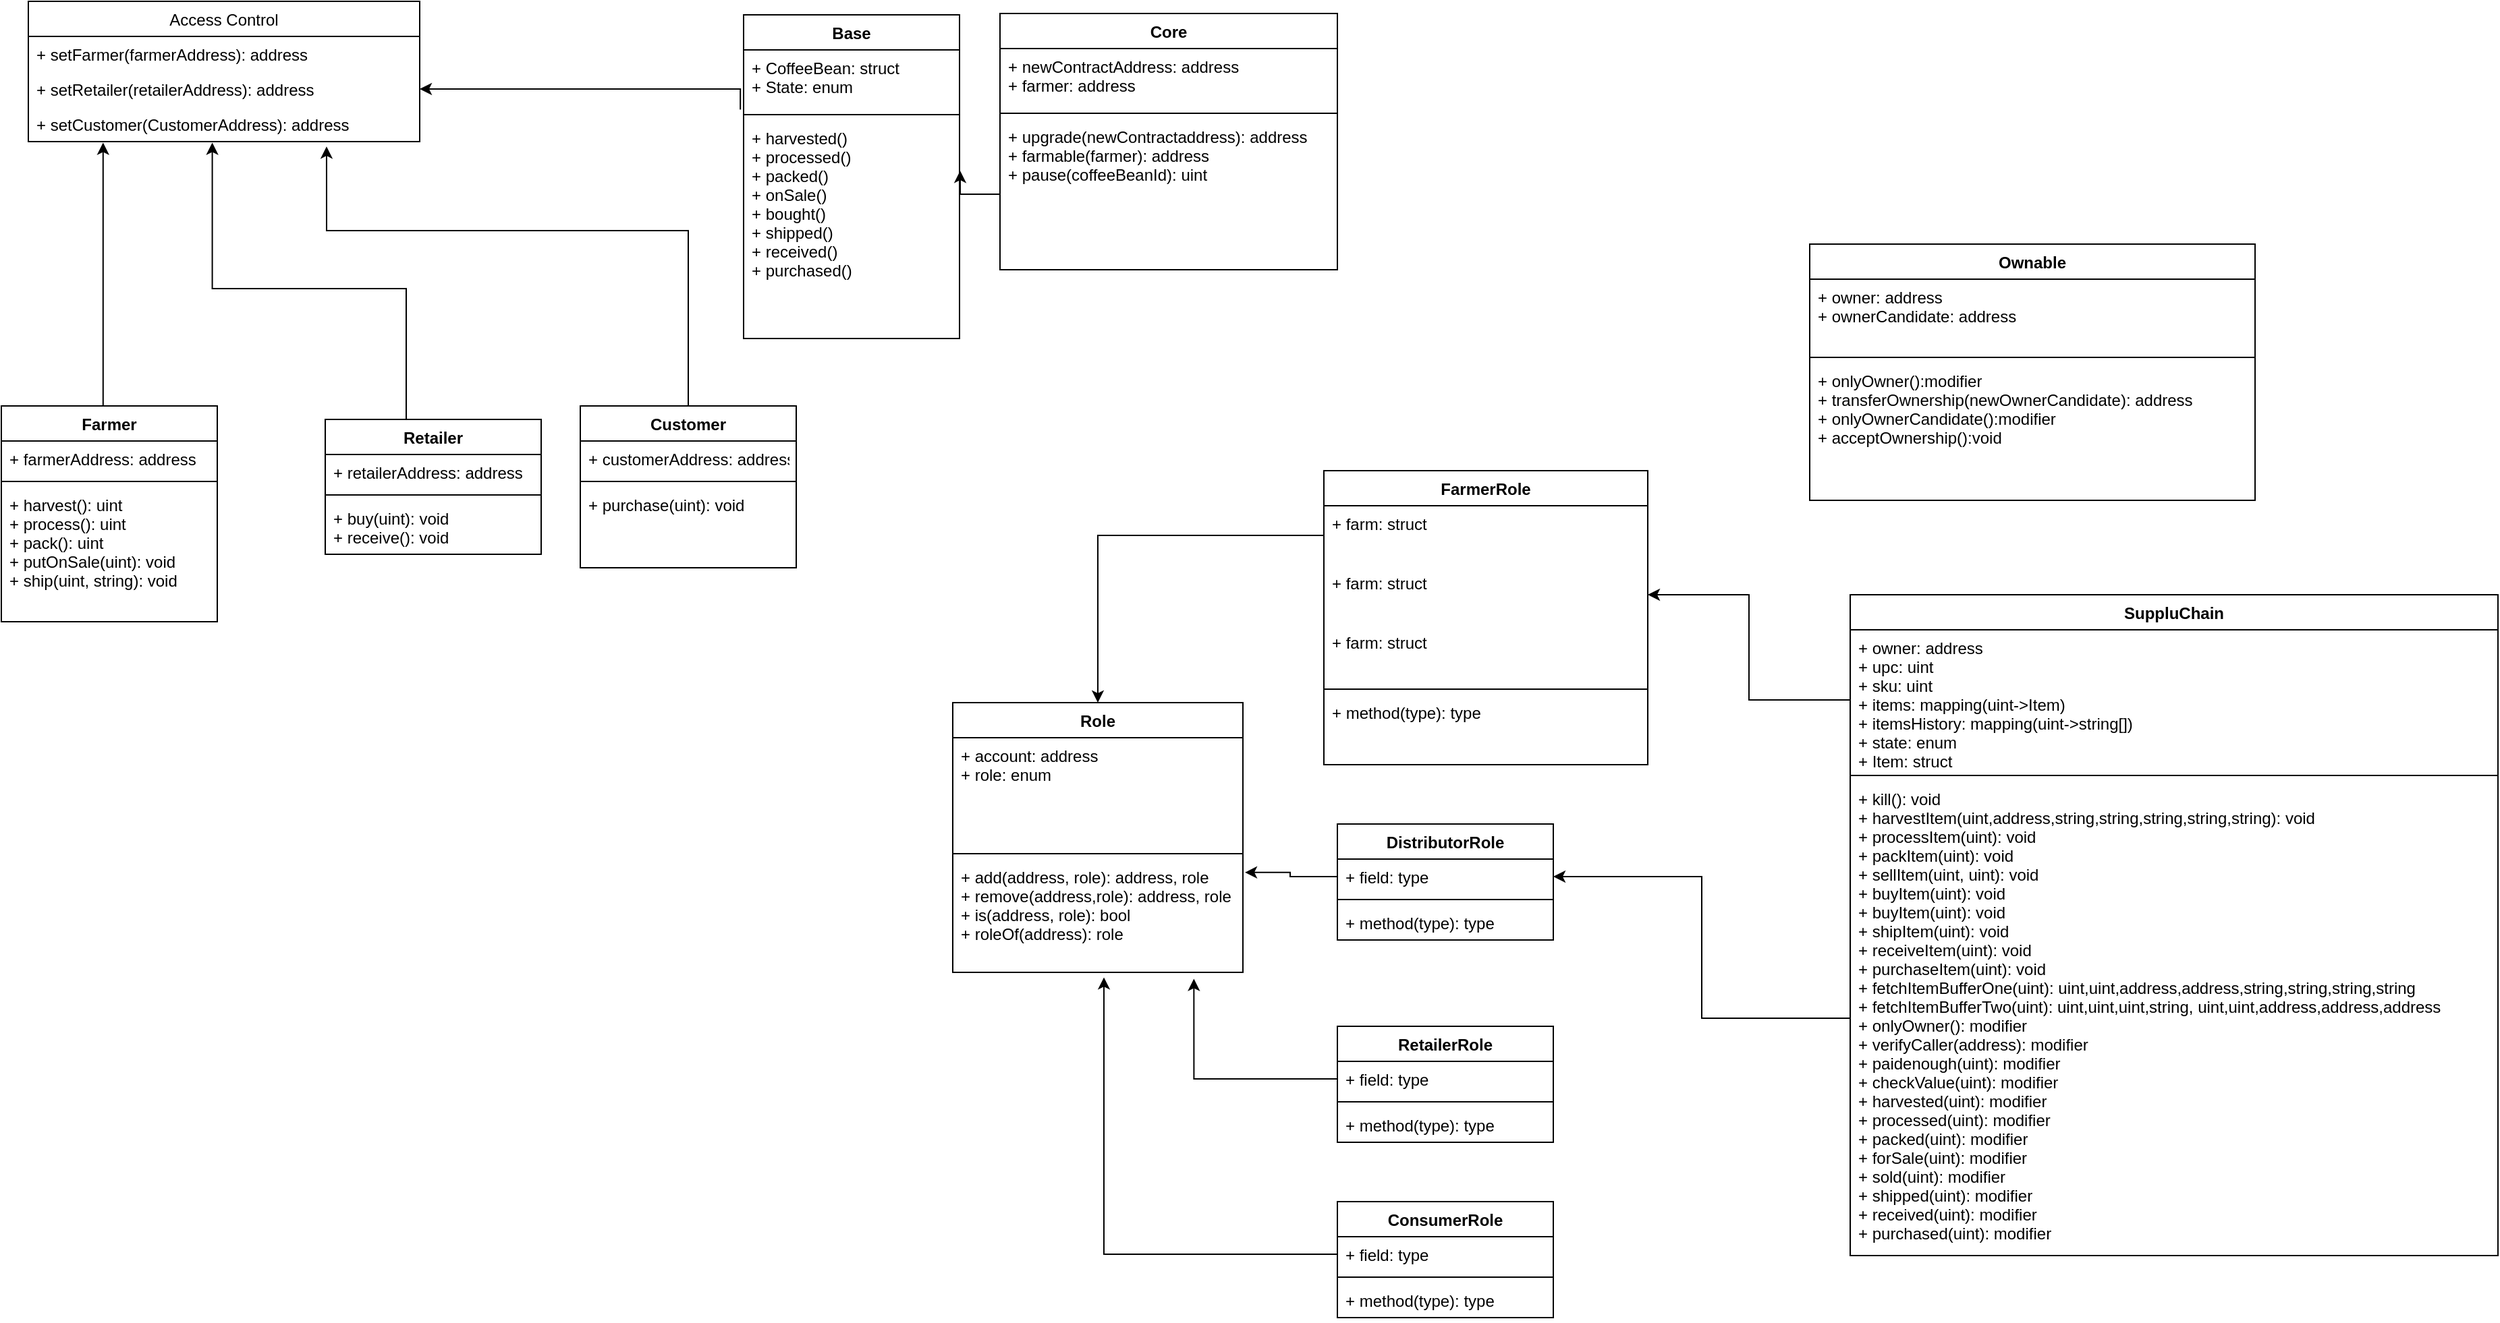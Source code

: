 <mxfile version="12.6.2" type="github">
  <diagram id="1-QwToqLwwmoLSdtNH_Y" name="Page-1">
    <mxGraphModel dx="1632" dy="388" grid="1" gridSize="10" guides="1" tooltips="1" connect="1" arrows="1" fold="1" page="1" pageScale="1" pageWidth="850" pageHeight="1100" math="0" shadow="0">
      <root>
        <mxCell id="0"/>
        <mxCell id="1" parent="0"/>
        <mxCell id="cZJW53DGWl8GTpxbofNE-18" value="Access Control" style="swimlane;fontStyle=0;childLayout=stackLayout;horizontal=1;startSize=26;fillColor=none;horizontalStack=0;resizeParent=1;resizeParentMax=0;resizeLast=0;collapsible=1;marginBottom=0;" parent="1" vertex="1">
          <mxGeometry x="-800" y="30" width="290" height="104" as="geometry"/>
        </mxCell>
        <mxCell id="cZJW53DGWl8GTpxbofNE-19" value="+ setFarmer(farmerAddress): address" style="text;strokeColor=none;fillColor=none;align=left;verticalAlign=top;spacingLeft=4;spacingRight=4;overflow=hidden;rotatable=0;points=[[0,0.5],[1,0.5]];portConstraint=eastwest;" parent="cZJW53DGWl8GTpxbofNE-18" vertex="1">
          <mxGeometry y="26" width="290" height="26" as="geometry"/>
        </mxCell>
        <mxCell id="cZJW53DGWl8GTpxbofNE-20" value="+ setRetailer(retailerAddress): address" style="text;strokeColor=none;fillColor=none;align=left;verticalAlign=top;spacingLeft=4;spacingRight=4;overflow=hidden;rotatable=0;points=[[0,0.5],[1,0.5]];portConstraint=eastwest;" parent="cZJW53DGWl8GTpxbofNE-18" vertex="1">
          <mxGeometry y="52" width="290" height="26" as="geometry"/>
        </mxCell>
        <mxCell id="cZJW53DGWl8GTpxbofNE-21" value="+ setCustomer(CustomerAddress): address" style="text;strokeColor=none;fillColor=none;align=left;verticalAlign=top;spacingLeft=4;spacingRight=4;overflow=hidden;rotatable=0;points=[[0,0.5],[1,0.5]];portConstraint=eastwest;" parent="cZJW53DGWl8GTpxbofNE-18" vertex="1">
          <mxGeometry y="78" width="290" height="26" as="geometry"/>
        </mxCell>
        <mxCell id="cZJW53DGWl8GTpxbofNE-37" style="edgeStyle=orthogonalEdgeStyle;rounded=0;orthogonalLoop=1;jettySize=auto;html=1;entryX=0.191;entryY=1.029;entryDx=0;entryDy=0;entryPerimeter=0;exitX=0.5;exitY=0;exitDx=0;exitDy=0;" parent="1" source="cZJW53DGWl8GTpxbofNE-38" target="cZJW53DGWl8GTpxbofNE-21" edge="1">
          <mxGeometry relative="1" as="geometry">
            <mxPoint x="-690" y="341" as="sourcePoint"/>
            <Array as="points">
              <mxPoint x="-740" y="341"/>
              <mxPoint x="-745" y="341"/>
            </Array>
          </mxGeometry>
        </mxCell>
        <mxCell id="cZJW53DGWl8GTpxbofNE-35" style="edgeStyle=orthogonalEdgeStyle;rounded=0;orthogonalLoop=1;jettySize=auto;html=1;exitX=0.5;exitY=0;exitDx=0;exitDy=0;entryX=0.47;entryY=1.029;entryDx=0;entryDy=0;entryPerimeter=0;" parent="1" source="cZJW53DGWl8GTpxbofNE-46" target="cZJW53DGWl8GTpxbofNE-21" edge="1">
          <mxGeometry relative="1" as="geometry">
            <mxPoint x="-449.824" y="352.059" as="sourcePoint"/>
            <Array as="points">
              <mxPoint x="-500" y="352"/>
              <mxPoint x="-520" y="352"/>
              <mxPoint x="-520" y="243"/>
              <mxPoint x="-664" y="243"/>
            </Array>
          </mxGeometry>
        </mxCell>
        <mxCell id="cZJW53DGWl8GTpxbofNE-38" value="Farmer" style="swimlane;fontStyle=1;align=center;verticalAlign=top;childLayout=stackLayout;horizontal=1;startSize=26;horizontalStack=0;resizeParent=1;resizeParentMax=0;resizeLast=0;collapsible=1;marginBottom=0;" parent="1" vertex="1">
          <mxGeometry x="-820" y="330" width="160" height="160" as="geometry"/>
        </mxCell>
        <mxCell id="cZJW53DGWl8GTpxbofNE-39" value="+ farmerAddress: address" style="text;strokeColor=none;fillColor=none;align=left;verticalAlign=top;spacingLeft=4;spacingRight=4;overflow=hidden;rotatable=0;points=[[0,0.5],[1,0.5]];portConstraint=eastwest;" parent="cZJW53DGWl8GTpxbofNE-38" vertex="1">
          <mxGeometry y="26" width="160" height="26" as="geometry"/>
        </mxCell>
        <mxCell id="cZJW53DGWl8GTpxbofNE-40" value="" style="line;strokeWidth=1;fillColor=none;align=left;verticalAlign=middle;spacingTop=-1;spacingLeft=3;spacingRight=3;rotatable=0;labelPosition=right;points=[];portConstraint=eastwest;" parent="cZJW53DGWl8GTpxbofNE-38" vertex="1">
          <mxGeometry y="52" width="160" height="8" as="geometry"/>
        </mxCell>
        <mxCell id="cZJW53DGWl8GTpxbofNE-41" value="+ harvest(): uint&#xa;+ process(): uint&#xa;+ pack(): uint&#xa;+ putOnSale(uint): void &#xa;+ ship(uint, string): void" style="text;strokeColor=none;fillColor=none;align=left;verticalAlign=top;spacingLeft=4;spacingRight=4;overflow=hidden;rotatable=0;points=[[0,0.5],[1,0.5]];portConstraint=eastwest;" parent="cZJW53DGWl8GTpxbofNE-38" vertex="1">
          <mxGeometry y="60" width="160" height="100" as="geometry"/>
        </mxCell>
        <mxCell id="cZJW53DGWl8GTpxbofNE-54" value="" style="edgeStyle=orthogonalEdgeStyle;rounded=0;orthogonalLoop=1;jettySize=auto;html=1;entryX=0.762;entryY=1.138;entryDx=0;entryDy=0;entryPerimeter=0;exitX=0.5;exitY=0;exitDx=0;exitDy=0;" parent="1" source="cZJW53DGWl8GTpxbofNE-42" target="cZJW53DGWl8GTpxbofNE-21" edge="1">
          <mxGeometry relative="1" as="geometry">
            <mxPoint x="-200" y="272.0" as="targetPoint"/>
            <Array as="points">
              <mxPoint x="-311" y="200"/>
              <mxPoint x="-579" y="200"/>
            </Array>
          </mxGeometry>
        </mxCell>
        <mxCell id="cZJW53DGWl8GTpxbofNE-42" value="Customer" style="swimlane;fontStyle=1;align=center;verticalAlign=top;childLayout=stackLayout;horizontal=1;startSize=26;horizontalStack=0;resizeParent=1;resizeParentMax=0;resizeLast=0;collapsible=1;marginBottom=0;" parent="1" vertex="1">
          <mxGeometry x="-391" y="330" width="160" height="120" as="geometry"/>
        </mxCell>
        <mxCell id="cZJW53DGWl8GTpxbofNE-43" value="+ customerAddress: address" style="text;strokeColor=none;fillColor=none;align=left;verticalAlign=top;spacingLeft=4;spacingRight=4;overflow=hidden;rotatable=0;points=[[0,0.5],[1,0.5]];portConstraint=eastwest;" parent="cZJW53DGWl8GTpxbofNE-42" vertex="1">
          <mxGeometry y="26" width="160" height="26" as="geometry"/>
        </mxCell>
        <mxCell id="cZJW53DGWl8GTpxbofNE-44" value="" style="line;strokeWidth=1;fillColor=none;align=left;verticalAlign=middle;spacingTop=-1;spacingLeft=3;spacingRight=3;rotatable=0;labelPosition=right;points=[];portConstraint=eastwest;" parent="cZJW53DGWl8GTpxbofNE-42" vertex="1">
          <mxGeometry y="52" width="160" height="8" as="geometry"/>
        </mxCell>
        <mxCell id="cZJW53DGWl8GTpxbofNE-45" value="+ purchase(uint): void" style="text;strokeColor=none;fillColor=none;align=left;verticalAlign=top;spacingLeft=4;spacingRight=4;overflow=hidden;rotatable=0;points=[[0,0.5],[1,0.5]];portConstraint=eastwest;" parent="cZJW53DGWl8GTpxbofNE-42" vertex="1">
          <mxGeometry y="60" width="160" height="60" as="geometry"/>
        </mxCell>
        <mxCell id="cZJW53DGWl8GTpxbofNE-46" value="Retailer" style="swimlane;fontStyle=1;align=center;verticalAlign=top;childLayout=stackLayout;horizontal=1;startSize=26;horizontalStack=0;resizeParent=1;resizeParentMax=0;resizeLast=0;collapsible=1;marginBottom=0;" parent="1" vertex="1">
          <mxGeometry x="-580" y="340" width="160" height="100" as="geometry"/>
        </mxCell>
        <mxCell id="cZJW53DGWl8GTpxbofNE-47" value="+ retailerAddress: address" style="text;strokeColor=none;fillColor=none;align=left;verticalAlign=top;spacingLeft=4;spacingRight=4;overflow=hidden;rotatable=0;points=[[0,0.5],[1,0.5]];portConstraint=eastwest;" parent="cZJW53DGWl8GTpxbofNE-46" vertex="1">
          <mxGeometry y="26" width="160" height="26" as="geometry"/>
        </mxCell>
        <mxCell id="cZJW53DGWl8GTpxbofNE-48" value="" style="line;strokeWidth=1;fillColor=none;align=left;verticalAlign=middle;spacingTop=-1;spacingLeft=3;spacingRight=3;rotatable=0;labelPosition=right;points=[];portConstraint=eastwest;" parent="cZJW53DGWl8GTpxbofNE-46" vertex="1">
          <mxGeometry y="52" width="160" height="8" as="geometry"/>
        </mxCell>
        <mxCell id="cZJW53DGWl8GTpxbofNE-49" value="+ buy(uint): void&#xa;+ receive(): void" style="text;strokeColor=none;fillColor=none;align=left;verticalAlign=top;spacingLeft=4;spacingRight=4;overflow=hidden;rotatable=0;points=[[0,0.5],[1,0.5]];portConstraint=eastwest;" parent="cZJW53DGWl8GTpxbofNE-46" vertex="1">
          <mxGeometry y="60" width="160" height="40" as="geometry"/>
        </mxCell>
        <mxCell id="cZJW53DGWl8GTpxbofNE-55" value="Base" style="swimlane;fontStyle=1;align=center;verticalAlign=top;childLayout=stackLayout;horizontal=1;startSize=26;horizontalStack=0;resizeParent=1;resizeParentMax=0;resizeLast=0;collapsible=1;marginBottom=0;" parent="1" vertex="1">
          <mxGeometry x="-270" y="40" width="160" height="240" as="geometry"/>
        </mxCell>
        <mxCell id="cZJW53DGWl8GTpxbofNE-56" value="+ CoffeeBean: struct&#xa;+ State: enum" style="text;strokeColor=none;fillColor=none;align=left;verticalAlign=top;spacingLeft=4;spacingRight=4;overflow=hidden;rotatable=0;points=[[0,0.5],[1,0.5]];portConstraint=eastwest;" parent="cZJW53DGWl8GTpxbofNE-55" vertex="1">
          <mxGeometry y="26" width="160" height="44" as="geometry"/>
        </mxCell>
        <mxCell id="cZJW53DGWl8GTpxbofNE-57" value="" style="line;strokeWidth=1;fillColor=none;align=left;verticalAlign=middle;spacingTop=-1;spacingLeft=3;spacingRight=3;rotatable=0;labelPosition=right;points=[];portConstraint=eastwest;" parent="cZJW53DGWl8GTpxbofNE-55" vertex="1">
          <mxGeometry y="70" width="160" height="8" as="geometry"/>
        </mxCell>
        <mxCell id="cZJW53DGWl8GTpxbofNE-58" value="+ harvested()&#xa;+ processed()&#xa;+ packed()&#xa;+ onSale()&#xa;+ bought()&#xa;+ shipped()&#xa;+ received()&#xa;+ purchased()" style="text;strokeColor=none;fillColor=none;align=left;verticalAlign=top;spacingLeft=4;spacingRight=4;overflow=hidden;rotatable=0;points=[[0,0.5],[1,0.5]];portConstraint=eastwest;" parent="cZJW53DGWl8GTpxbofNE-55" vertex="1">
          <mxGeometry y="78" width="160" height="162" as="geometry"/>
        </mxCell>
        <mxCell id="cZJW53DGWl8GTpxbofNE-59" value="Core" style="swimlane;fontStyle=1;align=center;verticalAlign=top;childLayout=stackLayout;horizontal=1;startSize=26;horizontalStack=0;resizeParent=1;resizeParentMax=0;resizeLast=0;collapsible=1;marginBottom=0;" parent="1" vertex="1">
          <mxGeometry x="-80" y="39" width="250" height="190" as="geometry"/>
        </mxCell>
        <mxCell id="cZJW53DGWl8GTpxbofNE-60" value="+ newContractAddress: address&#xa;+ farmer: address" style="text;strokeColor=none;fillColor=none;align=left;verticalAlign=top;spacingLeft=4;spacingRight=4;overflow=hidden;rotatable=0;points=[[0,0.5],[1,0.5]];portConstraint=eastwest;" parent="cZJW53DGWl8GTpxbofNE-59" vertex="1">
          <mxGeometry y="26" width="250" height="44" as="geometry"/>
        </mxCell>
        <mxCell id="cZJW53DGWl8GTpxbofNE-61" value="" style="line;strokeWidth=1;fillColor=none;align=left;verticalAlign=middle;spacingTop=-1;spacingLeft=3;spacingRight=3;rotatable=0;labelPosition=right;points=[];portConstraint=eastwest;" parent="cZJW53DGWl8GTpxbofNE-59" vertex="1">
          <mxGeometry y="70" width="250" height="8" as="geometry"/>
        </mxCell>
        <mxCell id="cZJW53DGWl8GTpxbofNE-62" value="+ upgrade(newContractaddress): address&#xa;+ farmable(farmer): address&#xa;+ pause(coffeeBeanId): uint" style="text;strokeColor=none;fillColor=none;align=left;verticalAlign=top;spacingLeft=4;spacingRight=4;overflow=hidden;rotatable=0;points=[[0,0.5],[1,0.5]];portConstraint=eastwest;" parent="cZJW53DGWl8GTpxbofNE-59" vertex="1">
          <mxGeometry y="78" width="250" height="112" as="geometry"/>
        </mxCell>
        <mxCell id="cZJW53DGWl8GTpxbofNE-64" style="edgeStyle=orthogonalEdgeStyle;rounded=0;orthogonalLoop=1;jettySize=auto;html=1;exitX=-0.015;exitY=1.005;exitDx=0;exitDy=0;entryX=1;entryY=0.5;entryDx=0;entryDy=0;exitPerimeter=0;" parent="1" source="cZJW53DGWl8GTpxbofNE-56" target="cZJW53DGWl8GTpxbofNE-20" edge="1">
          <mxGeometry relative="1" as="geometry">
            <Array as="points">
              <mxPoint x="-272" y="95"/>
            </Array>
          </mxGeometry>
        </mxCell>
        <mxCell id="cZJW53DGWl8GTpxbofNE-67" style="edgeStyle=orthogonalEdgeStyle;rounded=0;orthogonalLoop=1;jettySize=auto;html=1;exitX=0;exitY=0.5;exitDx=0;exitDy=0;entryX=1.003;entryY=0.232;entryDx=0;entryDy=0;entryPerimeter=0;" parent="1" source="cZJW53DGWl8GTpxbofNE-62" target="cZJW53DGWl8GTpxbofNE-58" edge="1">
          <mxGeometry relative="1" as="geometry"/>
        </mxCell>
        <mxCell id="cZJW53DGWl8GTpxbofNE-68" value="SuppluChain" style="swimlane;fontStyle=1;align=center;verticalAlign=top;childLayout=stackLayout;horizontal=1;startSize=26;horizontalStack=0;resizeParent=1;resizeParentMax=0;resizeLast=0;collapsible=1;marginBottom=0;" parent="1" vertex="1">
          <mxGeometry x="550" y="470" width="480" height="490" as="geometry"/>
        </mxCell>
        <mxCell id="cZJW53DGWl8GTpxbofNE-69" value="+ owner: address&#xa;+ upc: uint&#xa;+ sku: uint&#xa;+ items: mapping(uint-&gt;Item)&#xa;+ itemsHistory: mapping(uint-&gt;string[])&#xa;+ state: enum&#xa;+ Item: struct" style="text;strokeColor=none;fillColor=none;align=left;verticalAlign=top;spacingLeft=4;spacingRight=4;overflow=hidden;rotatable=0;points=[[0,0.5],[1,0.5]];portConstraint=eastwest;" parent="cZJW53DGWl8GTpxbofNE-68" vertex="1">
          <mxGeometry y="26" width="480" height="104" as="geometry"/>
        </mxCell>
        <mxCell id="cZJW53DGWl8GTpxbofNE-70" value="" style="line;strokeWidth=1;fillColor=none;align=left;verticalAlign=middle;spacingTop=-1;spacingLeft=3;spacingRight=3;rotatable=0;labelPosition=right;points=[];portConstraint=eastwest;" parent="cZJW53DGWl8GTpxbofNE-68" vertex="1">
          <mxGeometry y="130" width="480" height="8" as="geometry"/>
        </mxCell>
        <mxCell id="cZJW53DGWl8GTpxbofNE-71" value="+ kill(): void&#xa;+ harvestItem(uint,address,string,string,string,string,string): void&#xa;+ processItem(uint): void&#xa;+ packItem(uint): void&#xa;+ sellItem(uint, uint): void&#xa;+ buyItem(uint): void&#xa;+ buyItem(uint): void&#xa;+ shipItem(uint): void&#xa;+ receiveItem(uint): void&#xa;+ purchaseItem(uint): void&#xa;+ fetchItemBufferOne(uint): uint,uint,address,address,string,string,string,string&#xa;+ fetchItemBufferTwo(uint): uint,uint,uint,string, uint,uint,address,address,address&#xa;+ onlyOwner(): modifier&#xa;+ verifyCaller(address): modifier&#xa;+ paidenough(uint): modifier&#xa;+ checkValue(uint): modifier&#xa;+ harvested(uint): modifier&#xa;+ processed(uint): modifier&#xa;+ packed(uint): modifier&#xa;+ forSale(uint): modifier&#xa;+ sold(uint): modifier&#xa;+ shipped(uint): modifier&#xa;+ received(uint): modifier&#xa;+ purchased(uint): modifier&#xa;" style="text;strokeColor=none;fillColor=none;align=left;verticalAlign=top;spacingLeft=4;spacingRight=4;overflow=hidden;rotatable=0;points=[[0,0.5],[1,0.5]];portConstraint=eastwest;" parent="cZJW53DGWl8GTpxbofNE-68" vertex="1">
          <mxGeometry y="138" width="480" height="352" as="geometry"/>
        </mxCell>
        <mxCell id="cZJW53DGWl8GTpxbofNE-72" value="Ownable" style="swimlane;fontStyle=1;align=center;verticalAlign=top;childLayout=stackLayout;horizontal=1;startSize=26;horizontalStack=0;resizeParent=1;resizeParentMax=0;resizeLast=0;collapsible=1;marginBottom=0;" parent="1" vertex="1">
          <mxGeometry x="520" y="210" width="330" height="190" as="geometry"/>
        </mxCell>
        <mxCell id="cZJW53DGWl8GTpxbofNE-73" value="+ owner: address&#xa;+ ownerCandidate: address" style="text;strokeColor=none;fillColor=none;align=left;verticalAlign=top;spacingLeft=4;spacingRight=4;overflow=hidden;rotatable=0;points=[[0,0.5],[1,0.5]];portConstraint=eastwest;" parent="cZJW53DGWl8GTpxbofNE-72" vertex="1">
          <mxGeometry y="26" width="330" height="54" as="geometry"/>
        </mxCell>
        <mxCell id="cZJW53DGWl8GTpxbofNE-74" value="" style="line;strokeWidth=1;fillColor=none;align=left;verticalAlign=middle;spacingTop=-1;spacingLeft=3;spacingRight=3;rotatable=0;labelPosition=right;points=[];portConstraint=eastwest;" parent="cZJW53DGWl8GTpxbofNE-72" vertex="1">
          <mxGeometry y="80" width="330" height="8" as="geometry"/>
        </mxCell>
        <mxCell id="cZJW53DGWl8GTpxbofNE-75" value="+ onlyOwner():modifier&#xa;+ transferOwnership(newOwnerCandidate): address&#xa;+ onlyOwnerCandidate():modifier&#xa;+ acceptOwnership():void" style="text;strokeColor=none;fillColor=none;align=left;verticalAlign=top;spacingLeft=4;spacingRight=4;overflow=hidden;rotatable=0;points=[[0,0.5],[1,0.5]];portConstraint=eastwest;" parent="cZJW53DGWl8GTpxbofNE-72" vertex="1">
          <mxGeometry y="88" width="330" height="102" as="geometry"/>
        </mxCell>
        <mxCell id="cZJW53DGWl8GTpxbofNE-76" value="FarmerRole" style="swimlane;fontStyle=1;align=center;verticalAlign=top;childLayout=stackLayout;horizontal=1;startSize=26;horizontalStack=0;resizeParent=1;resizeParentMax=0;resizeLast=0;collapsible=1;marginBottom=0;" parent="1" vertex="1">
          <mxGeometry x="160" y="378" width="240" height="218" as="geometry"/>
        </mxCell>
        <mxCell id="rFHjo2UkezKKDb8SPABH-2" value="+ farm: struct" style="text;strokeColor=none;fillColor=none;align=left;verticalAlign=top;spacingLeft=4;spacingRight=4;overflow=hidden;rotatable=0;points=[[0,0.5],[1,0.5]];portConstraint=eastwest;" parent="cZJW53DGWl8GTpxbofNE-76" vertex="1">
          <mxGeometry y="26" width="240" height="44" as="geometry"/>
        </mxCell>
        <mxCell id="rFHjo2UkezKKDb8SPABH-1" value="+ farm: struct" style="text;strokeColor=none;fillColor=none;align=left;verticalAlign=top;spacingLeft=4;spacingRight=4;overflow=hidden;rotatable=0;points=[[0,0.5],[1,0.5]];portConstraint=eastwest;" parent="cZJW53DGWl8GTpxbofNE-76" vertex="1">
          <mxGeometry y="70" width="240" height="44" as="geometry"/>
        </mxCell>
        <mxCell id="cZJW53DGWl8GTpxbofNE-77" value="+ farm: struct" style="text;strokeColor=none;fillColor=none;align=left;verticalAlign=top;spacingLeft=4;spacingRight=4;overflow=hidden;rotatable=0;points=[[0,0.5],[1,0.5]];portConstraint=eastwest;" parent="cZJW53DGWl8GTpxbofNE-76" vertex="1">
          <mxGeometry y="114" width="240" height="44" as="geometry"/>
        </mxCell>
        <mxCell id="cZJW53DGWl8GTpxbofNE-78" value="" style="line;strokeWidth=1;fillColor=none;align=left;verticalAlign=middle;spacingTop=-1;spacingLeft=3;spacingRight=3;rotatable=0;labelPosition=right;points=[];portConstraint=eastwest;" parent="cZJW53DGWl8GTpxbofNE-76" vertex="1">
          <mxGeometry y="158" width="240" height="8" as="geometry"/>
        </mxCell>
        <mxCell id="cZJW53DGWl8GTpxbofNE-79" value="+ method(type): type" style="text;strokeColor=none;fillColor=none;align=left;verticalAlign=top;spacingLeft=4;spacingRight=4;overflow=hidden;rotatable=0;points=[[0,0.5],[1,0.5]];portConstraint=eastwest;" parent="cZJW53DGWl8GTpxbofNE-76" vertex="1">
          <mxGeometry y="166" width="240" height="52" as="geometry"/>
        </mxCell>
        <mxCell id="cZJW53DGWl8GTpxbofNE-80" value="DistributorRole" style="swimlane;fontStyle=1;align=center;verticalAlign=top;childLayout=stackLayout;horizontal=1;startSize=26;horizontalStack=0;resizeParent=1;resizeParentMax=0;resizeLast=0;collapsible=1;marginBottom=0;" parent="1" vertex="1">
          <mxGeometry x="170" y="640" width="160" height="86" as="geometry"/>
        </mxCell>
        <mxCell id="cZJW53DGWl8GTpxbofNE-81" value="+ field: type" style="text;strokeColor=none;fillColor=none;align=left;verticalAlign=top;spacingLeft=4;spacingRight=4;overflow=hidden;rotatable=0;points=[[0,0.5],[1,0.5]];portConstraint=eastwest;" parent="cZJW53DGWl8GTpxbofNE-80" vertex="1">
          <mxGeometry y="26" width="160" height="26" as="geometry"/>
        </mxCell>
        <mxCell id="cZJW53DGWl8GTpxbofNE-82" value="" style="line;strokeWidth=1;fillColor=none;align=left;verticalAlign=middle;spacingTop=-1;spacingLeft=3;spacingRight=3;rotatable=0;labelPosition=right;points=[];portConstraint=eastwest;" parent="cZJW53DGWl8GTpxbofNE-80" vertex="1">
          <mxGeometry y="52" width="160" height="8" as="geometry"/>
        </mxCell>
        <mxCell id="cZJW53DGWl8GTpxbofNE-83" value="+ method(type): type" style="text;strokeColor=none;fillColor=none;align=left;verticalAlign=top;spacingLeft=4;spacingRight=4;overflow=hidden;rotatable=0;points=[[0,0.5],[1,0.5]];portConstraint=eastwest;" parent="cZJW53DGWl8GTpxbofNE-80" vertex="1">
          <mxGeometry y="60" width="160" height="26" as="geometry"/>
        </mxCell>
        <mxCell id="cZJW53DGWl8GTpxbofNE-84" value="RetailerRole" style="swimlane;fontStyle=1;align=center;verticalAlign=top;childLayout=stackLayout;horizontal=1;startSize=26;horizontalStack=0;resizeParent=1;resizeParentMax=0;resizeLast=0;collapsible=1;marginBottom=0;" parent="1" vertex="1">
          <mxGeometry x="170" y="790" width="160" height="86" as="geometry"/>
        </mxCell>
        <mxCell id="cZJW53DGWl8GTpxbofNE-85" value="+ field: type" style="text;strokeColor=none;fillColor=none;align=left;verticalAlign=top;spacingLeft=4;spacingRight=4;overflow=hidden;rotatable=0;points=[[0,0.5],[1,0.5]];portConstraint=eastwest;" parent="cZJW53DGWl8GTpxbofNE-84" vertex="1">
          <mxGeometry y="26" width="160" height="26" as="geometry"/>
        </mxCell>
        <mxCell id="cZJW53DGWl8GTpxbofNE-86" value="" style="line;strokeWidth=1;fillColor=none;align=left;verticalAlign=middle;spacingTop=-1;spacingLeft=3;spacingRight=3;rotatable=0;labelPosition=right;points=[];portConstraint=eastwest;" parent="cZJW53DGWl8GTpxbofNE-84" vertex="1">
          <mxGeometry y="52" width="160" height="8" as="geometry"/>
        </mxCell>
        <mxCell id="cZJW53DGWl8GTpxbofNE-87" value="+ method(type): type" style="text;strokeColor=none;fillColor=none;align=left;verticalAlign=top;spacingLeft=4;spacingRight=4;overflow=hidden;rotatable=0;points=[[0,0.5],[1,0.5]];portConstraint=eastwest;" parent="cZJW53DGWl8GTpxbofNE-84" vertex="1">
          <mxGeometry y="60" width="160" height="26" as="geometry"/>
        </mxCell>
        <mxCell id="cZJW53DGWl8GTpxbofNE-88" value="ConsumerRole" style="swimlane;fontStyle=1;align=center;verticalAlign=top;childLayout=stackLayout;horizontal=1;startSize=26;horizontalStack=0;resizeParent=1;resizeParentMax=0;resizeLast=0;collapsible=1;marginBottom=0;" parent="1" vertex="1">
          <mxGeometry x="170" y="920" width="160" height="86" as="geometry"/>
        </mxCell>
        <mxCell id="cZJW53DGWl8GTpxbofNE-89" value="+ field: type" style="text;strokeColor=none;fillColor=none;align=left;verticalAlign=top;spacingLeft=4;spacingRight=4;overflow=hidden;rotatable=0;points=[[0,0.5],[1,0.5]];portConstraint=eastwest;" parent="cZJW53DGWl8GTpxbofNE-88" vertex="1">
          <mxGeometry y="26" width="160" height="26" as="geometry"/>
        </mxCell>
        <mxCell id="cZJW53DGWl8GTpxbofNE-90" value="" style="line;strokeWidth=1;fillColor=none;align=left;verticalAlign=middle;spacingTop=-1;spacingLeft=3;spacingRight=3;rotatable=0;labelPosition=right;points=[];portConstraint=eastwest;" parent="cZJW53DGWl8GTpxbofNE-88" vertex="1">
          <mxGeometry y="52" width="160" height="8" as="geometry"/>
        </mxCell>
        <mxCell id="cZJW53DGWl8GTpxbofNE-91" value="+ method(type): type" style="text;strokeColor=none;fillColor=none;align=left;verticalAlign=top;spacingLeft=4;spacingRight=4;overflow=hidden;rotatable=0;points=[[0,0.5],[1,0.5]];portConstraint=eastwest;" parent="cZJW53DGWl8GTpxbofNE-88" vertex="1">
          <mxGeometry y="60" width="160" height="26" as="geometry"/>
        </mxCell>
        <mxCell id="cZJW53DGWl8GTpxbofNE-92" value="Role" style="swimlane;fontStyle=1;align=center;verticalAlign=top;childLayout=stackLayout;horizontal=1;startSize=26;horizontalStack=0;resizeParent=1;resizeParentMax=0;resizeLast=0;collapsible=1;marginBottom=0;" parent="1" vertex="1">
          <mxGeometry x="-115" y="550" width="215" height="200" as="geometry"/>
        </mxCell>
        <mxCell id="cZJW53DGWl8GTpxbofNE-93" value="+ account: address&#xa;+ role: enum" style="text;strokeColor=none;fillColor=none;align=left;verticalAlign=top;spacingLeft=4;spacingRight=4;overflow=hidden;rotatable=0;points=[[0,0.5],[1,0.5]];portConstraint=eastwest;" parent="cZJW53DGWl8GTpxbofNE-92" vertex="1">
          <mxGeometry y="26" width="215" height="82" as="geometry"/>
        </mxCell>
        <mxCell id="cZJW53DGWl8GTpxbofNE-94" value="" style="line;strokeWidth=1;fillColor=none;align=left;verticalAlign=middle;spacingTop=-1;spacingLeft=3;spacingRight=3;rotatable=0;labelPosition=right;points=[];portConstraint=eastwest;" parent="cZJW53DGWl8GTpxbofNE-92" vertex="1">
          <mxGeometry y="108" width="215" height="8" as="geometry"/>
        </mxCell>
        <mxCell id="cZJW53DGWl8GTpxbofNE-95" value="+ add(address, role): address, role&#xa;+ remove(address,role): address, role&#xa;+ is(address, role): bool&#xa;+ roleOf(address): role" style="text;strokeColor=none;fillColor=none;align=left;verticalAlign=top;spacingLeft=4;spacingRight=4;overflow=hidden;rotatable=0;points=[[0,0.5],[1,0.5]];portConstraint=eastwest;" parent="cZJW53DGWl8GTpxbofNE-92" vertex="1">
          <mxGeometry y="116" width="215" height="84" as="geometry"/>
        </mxCell>
        <mxCell id="rFHjo2UkezKKDb8SPABH-3" style="edgeStyle=orthogonalEdgeStyle;rounded=0;orthogonalLoop=1;jettySize=auto;html=1;entryX=0.5;entryY=0;entryDx=0;entryDy=0;" parent="1" source="rFHjo2UkezKKDb8SPABH-2" target="cZJW53DGWl8GTpxbofNE-92" edge="1">
          <mxGeometry relative="1" as="geometry"/>
        </mxCell>
        <mxCell id="rFHjo2UkezKKDb8SPABH-4" style="edgeStyle=orthogonalEdgeStyle;rounded=0;orthogonalLoop=1;jettySize=auto;html=1;exitX=0;exitY=0.5;exitDx=0;exitDy=0;entryX=1.007;entryY=0.118;entryDx=0;entryDy=0;entryPerimeter=0;" parent="1" source="cZJW53DGWl8GTpxbofNE-81" target="cZJW53DGWl8GTpxbofNE-95" edge="1">
          <mxGeometry relative="1" as="geometry"/>
        </mxCell>
        <mxCell id="rFHjo2UkezKKDb8SPABH-5" style="edgeStyle=orthogonalEdgeStyle;rounded=0;orthogonalLoop=1;jettySize=auto;html=1;exitX=0;exitY=0.5;exitDx=0;exitDy=0;entryX=0.831;entryY=1.057;entryDx=0;entryDy=0;entryPerimeter=0;" parent="1" source="cZJW53DGWl8GTpxbofNE-85" target="cZJW53DGWl8GTpxbofNE-95" edge="1">
          <mxGeometry relative="1" as="geometry">
            <Array as="points">
              <mxPoint x="64" y="829"/>
            </Array>
          </mxGeometry>
        </mxCell>
        <mxCell id="rFHjo2UkezKKDb8SPABH-6" style="edgeStyle=orthogonalEdgeStyle;rounded=0;orthogonalLoop=1;jettySize=auto;html=1;exitX=0;exitY=0.5;exitDx=0;exitDy=0;entryX=0.521;entryY=1.044;entryDx=0;entryDy=0;entryPerimeter=0;" parent="1" source="cZJW53DGWl8GTpxbofNE-89" target="cZJW53DGWl8GTpxbofNE-95" edge="1">
          <mxGeometry relative="1" as="geometry">
            <Array as="points">
              <mxPoint x="-3" y="959"/>
            </Array>
          </mxGeometry>
        </mxCell>
        <mxCell id="rFHjo2UkezKKDb8SPABH-7" style="edgeStyle=orthogonalEdgeStyle;rounded=0;orthogonalLoop=1;jettySize=auto;html=1;exitX=0;exitY=0.5;exitDx=0;exitDy=0;entryX=1;entryY=0.5;entryDx=0;entryDy=0;" parent="1" source="cZJW53DGWl8GTpxbofNE-69" target="rFHjo2UkezKKDb8SPABH-1" edge="1">
          <mxGeometry relative="1" as="geometry"/>
        </mxCell>
        <mxCell id="rFHjo2UkezKKDb8SPABH-8" style="edgeStyle=orthogonalEdgeStyle;rounded=0;orthogonalLoop=1;jettySize=auto;html=1;exitX=0;exitY=0.5;exitDx=0;exitDy=0;entryX=1;entryY=0.5;entryDx=0;entryDy=0;" parent="1" source="cZJW53DGWl8GTpxbofNE-71" target="cZJW53DGWl8GTpxbofNE-81" edge="1">
          <mxGeometry relative="1" as="geometry"/>
        </mxCell>
      </root>
    </mxGraphModel>
  </diagram>
</mxfile>
